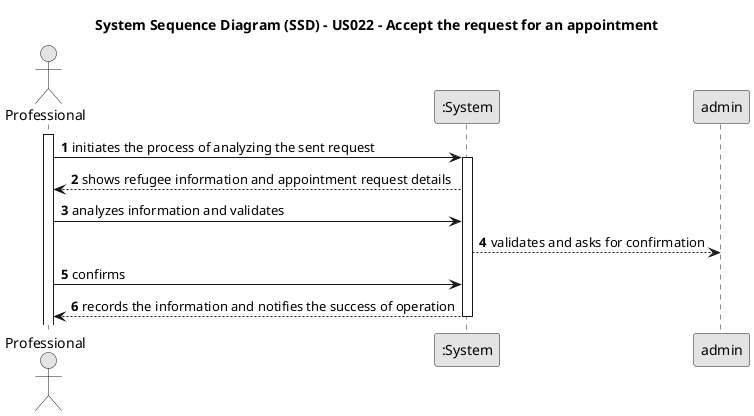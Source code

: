 @startuml
skinparam monochrome true
skinparam packageStyle rectangle
skinparam shadowing false

title System Sequence Diagram (SSD) - US022 - Accept the request for an appointment



autonumber

actor Professional as prof
participant ":System" as System

activate prof
    prof -> System : initiates the process of analyzing the sent request
    activate System
        System --> prof : shows refugee information and appointment request details
        prof -> System : analyzes information and validates
        System --> admin : validates and asks for confirmation
        prof -> System : confirms
        System --> prof : records the information and notifies the success of operation
    deactivate System
deactivate admin


@enduml